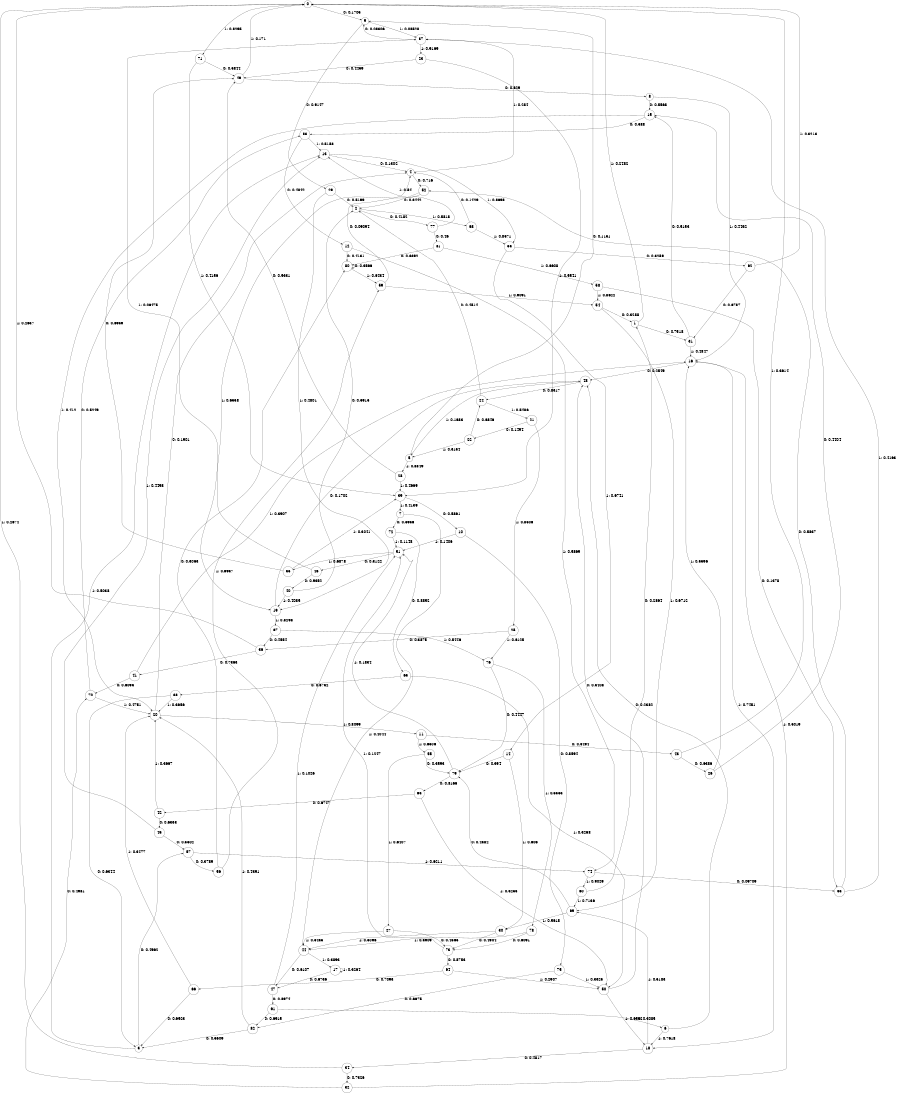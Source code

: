 digraph "ch21concat_phase3_L9" {
size = "6,8.5";
ratio = "fill";
node [shape = circle];
node [fontsize = 24];
edge [fontsize = 24];
0 -> 9 [label = "0: 0.1705   "];
0 -> 71 [label = "1: 0.8295   "];
1 -> 31 [label = "0: 0.7518   "];
1 -> 0 [label = "1: 0.2482   "];
2 -> 77 [label = "0: 0.4182   "];
2 -> 68 [label = "1: 0.5818   "];
3 -> 57 [label = "0: 0.4962   "];
3 -> 13 [label = "1: 0.5038   "];
4 -> 52 [label = "0: 0.716    "];
4 -> 37 [label = "1: 0.284    "];
5 -> 9 [label = "0: 0.1151   "];
5 -> 28 [label = "1: 0.8849   "];
6 -> 48 [label = "0: 0.2382   "];
6 -> 18 [label = "1: 0.7618   "];
7 -> 72 [label = "0: 0.5956   "];
7 -> 44 [label = "1: 0.4044   "];
8 -> 15 [label = "0: 0.5568   "];
8 -> 16 [label = "1: 0.4432   "];
9 -> 29 [label = "0: 0.9147   "];
9 -> 37 [label = "1: 0.08528  "];
10 -> 75 [label = "0: 0.8594   "];
10 -> 51 [label = "1: 0.1406   "];
11 -> 43 [label = "0: 0.3494   "];
11 -> 55 [label = "1: 0.6506   "];
12 -> 80 [label = "0: 0.4131   "];
12 -> 74 [label = "1: 0.5869   "];
13 -> 4 [label = "0: 0.1302   "];
13 -> 53 [label = "1: 0.8698   "];
14 -> 79 [label = "0: 0.394    "];
14 -> 30 [label = "1: 0.606    "];
15 -> 83 [label = "0: 0.588    "];
15 -> 20 [label = "1: 0.412    "];
16 -> 48 [label = "0: 0.2549   "];
16 -> 18 [label = "1: 0.7451   "];
17 -> 47 [label = "0: 0.6736   "];
17 -> 17 [label = "1: 0.3264   "];
18 -> 34 [label = "0: 0.4817   "];
18 -> 69 [label = "1: 0.5183   "];
19 -> 48 [label = "0: 0.1702   "];
19 -> 67 [label = "1: 0.8298   "];
20 -> 4 [label = "0: 0.1901   "];
20 -> 11 [label = "1: 0.8099   "];
21 -> 22 [label = "0: 0.1494   "];
21 -> 25 [label = "1: 0.8506   "];
22 -> 24 [label = "0: 0.6846   "];
22 -> 5 [label = "1: 0.3154   "];
23 -> 49 [label = "0: 0.4459   "];
23 -> 39 [label = "1: 0.5541   "];
24 -> 2 [label = "0: 0.4514   "];
24 -> 21 [label = "1: 0.5486   "];
25 -> 36 [label = "0: 0.3875   "];
25 -> 76 [label = "1: 0.6125   "];
26 -> 15 [label = "0: 0.4404   "];
26 -> 16 [label = "1: 0.5596   "];
27 -> 73 [label = "0: 0.4565   "];
27 -> 44 [label = "1: 0.5435   "];
28 -> 49 [label = "0: 0.5331   "];
28 -> 39 [label = "1: 0.4669   "];
29 -> 2 [label = "0: 0.5199   "];
29 -> 19 [label = "1: 0.4801   "];
30 -> 73 [label = "0: 0.4904   "];
30 -> 44 [label = "1: 0.5096   "];
31 -> 15 [label = "0: 0.5153   "];
31 -> 16 [label = "1: 0.4847   "];
32 -> 70 [label = "0: 0.4981   "];
32 -> 16 [label = "1: 0.5019   "];
33 -> 52 [label = "0: 0.5837   "];
33 -> 37 [label = "1: 0.4163   "];
34 -> 32 [label = "0: 0.7326   "];
34 -> 0 [label = "1: 0.2674   "];
35 -> 49 [label = "0: 0.6959   "];
35 -> 39 [label = "1: 0.3041   "];
36 -> 41 [label = "0: 0.7363   "];
36 -> 0 [label = "1: 0.2637   "];
37 -> 9 [label = "0: 0.08306  "];
37 -> 23 [label = "1: 0.9169   "];
38 -> 3 [label = "0: 0.6344   "];
38 -> 20 [label = "1: 0.3656   "];
39 -> 10 [label = "0: 0.5861   "];
39 -> 7 [label = "1: 0.4139   "];
40 -> 2 [label = "0: 0.5915   "];
40 -> 19 [label = "1: 0.4085   "];
41 -> 70 [label = "0: 0.6093   "];
41 -> 16 [label = "1: 0.3907   "];
42 -> 45 [label = "0: 0.6333   "];
42 -> 20 [label = "1: 0.3667   "];
43 -> 26 [label = "0: 0.6386   "];
43 -> 0 [label = "1: 0.3614   "];
44 -> 47 [label = "0: 0.6107   "];
44 -> 17 [label = "1: 0.3893   "];
45 -> 57 [label = "0: 0.5502   "];
45 -> 13 [label = "1: 0.4498   "];
46 -> 40 [label = "0: 0.9352   "];
46 -> 37 [label = "1: 0.06475  "];
47 -> 61 [label = "0: 0.8974   "];
47 -> 51 [label = "1: 0.1026   "];
48 -> 24 [label = "0: 0.8317   "];
48 -> 5 [label = "1: 0.1683   "];
49 -> 8 [label = "0: 0.829    "];
49 -> 0 [label = "1: 0.171    "];
50 -> 48 [label = "0: 0.3408   "];
50 -> 18 [label = "1: 0.6592   "];
51 -> 46 [label = "0: 0.3122   "];
51 -> 35 [label = "1: 0.6878   "];
52 -> 2 [label = "0: 0.3442   "];
52 -> 19 [label = "1: 0.6558   "];
53 -> 62 [label = "0: 0.3259   "];
53 -> 14 [label = "1: 0.6741   "];
54 -> 1 [label = "0: 0.3288   "];
54 -> 69 [label = "1: 0.6712   "];
55 -> 79 [label = "0: 0.3593   "];
55 -> 27 [label = "1: 0.6407   "];
56 -> 80 [label = "0: 0.3063   "];
56 -> 59 [label = "1: 0.6937   "];
57 -> 56 [label = "0: 0.3789   "];
57 -> 74 [label = "1: 0.6211   "];
58 -> 33 [label = "0: 0.1378   "];
58 -> 54 [label = "1: 0.8622   "];
59 -> 4 [label = "0: 0.09094  "];
59 -> 54 [label = "1: 0.9091   "];
60 -> 1 [label = "0: 0.2864   "];
60 -> 69 [label = "1: 0.7136   "];
61 -> 82 [label = "0: 0.6915   "];
61 -> 6 [label = "1: 0.3085   "];
62 -> 31 [label = "0: 0.6787   "];
62 -> 0 [label = "1: 0.3213   "];
63 -> 42 [label = "0: 0.6747   "];
63 -> 50 [label = "1: 0.3253   "];
64 -> 66 [label = "0: 0.7093   "];
64 -> 50 [label = "1: 0.2907   "];
65 -> 38 [label = "0: 0.6732   "];
65 -> 50 [label = "1: 0.3268   "];
66 -> 3 [label = "0: 0.6523   "];
66 -> 20 [label = "1: 0.3477   "];
67 -> 36 [label = "0: 0.4554   "];
67 -> 76 [label = "1: 0.5446   "];
68 -> 4 [label = "0: 0.1429   "];
68 -> 53 [label = "1: 0.8571   "];
69 -> 79 [label = "0: 0.4382   "];
69 -> 30 [label = "1: 0.5618   "];
70 -> 83 [label = "0: 0.5249   "];
70 -> 20 [label = "1: 0.4751   "];
71 -> 49 [label = "0: 0.5844   "];
71 -> 39 [label = "1: 0.4156   "];
72 -> 65 [label = "0: 0.8852   "];
72 -> 51 [label = "1: 0.1148   "];
73 -> 64 [label = "0: 0.8753   "];
73 -> 51 [label = "1: 0.1247   "];
74 -> 33 [label = "0: 0.09709  "];
74 -> 60 [label = "1: 0.9029   "];
75 -> 82 [label = "0: 0.6675   "];
75 -> 50 [label = "1: 0.3325   "];
76 -> 79 [label = "0: 0.4447   "];
76 -> 78 [label = "1: 0.5553   "];
77 -> 81 [label = "0: 0.46     "];
77 -> 13 [label = "1: 0.54     "];
78 -> 73 [label = "0: 0.6091   "];
78 -> 44 [label = "1: 0.3909   "];
79 -> 63 [label = "0: 0.8166   "];
79 -> 51 [label = "1: 0.1834   "];
80 -> 80 [label = "0: 0.3566   "];
80 -> 59 [label = "1: 0.6434   "];
81 -> 80 [label = "0: 0.3392   "];
81 -> 58 [label = "1: 0.6608   "];
82 -> 3 [label = "0: 0.5609   "];
82 -> 20 [label = "1: 0.4391   "];
83 -> 12 [label = "0: 0.4842   "];
83 -> 13 [label = "1: 0.5158   "];
}